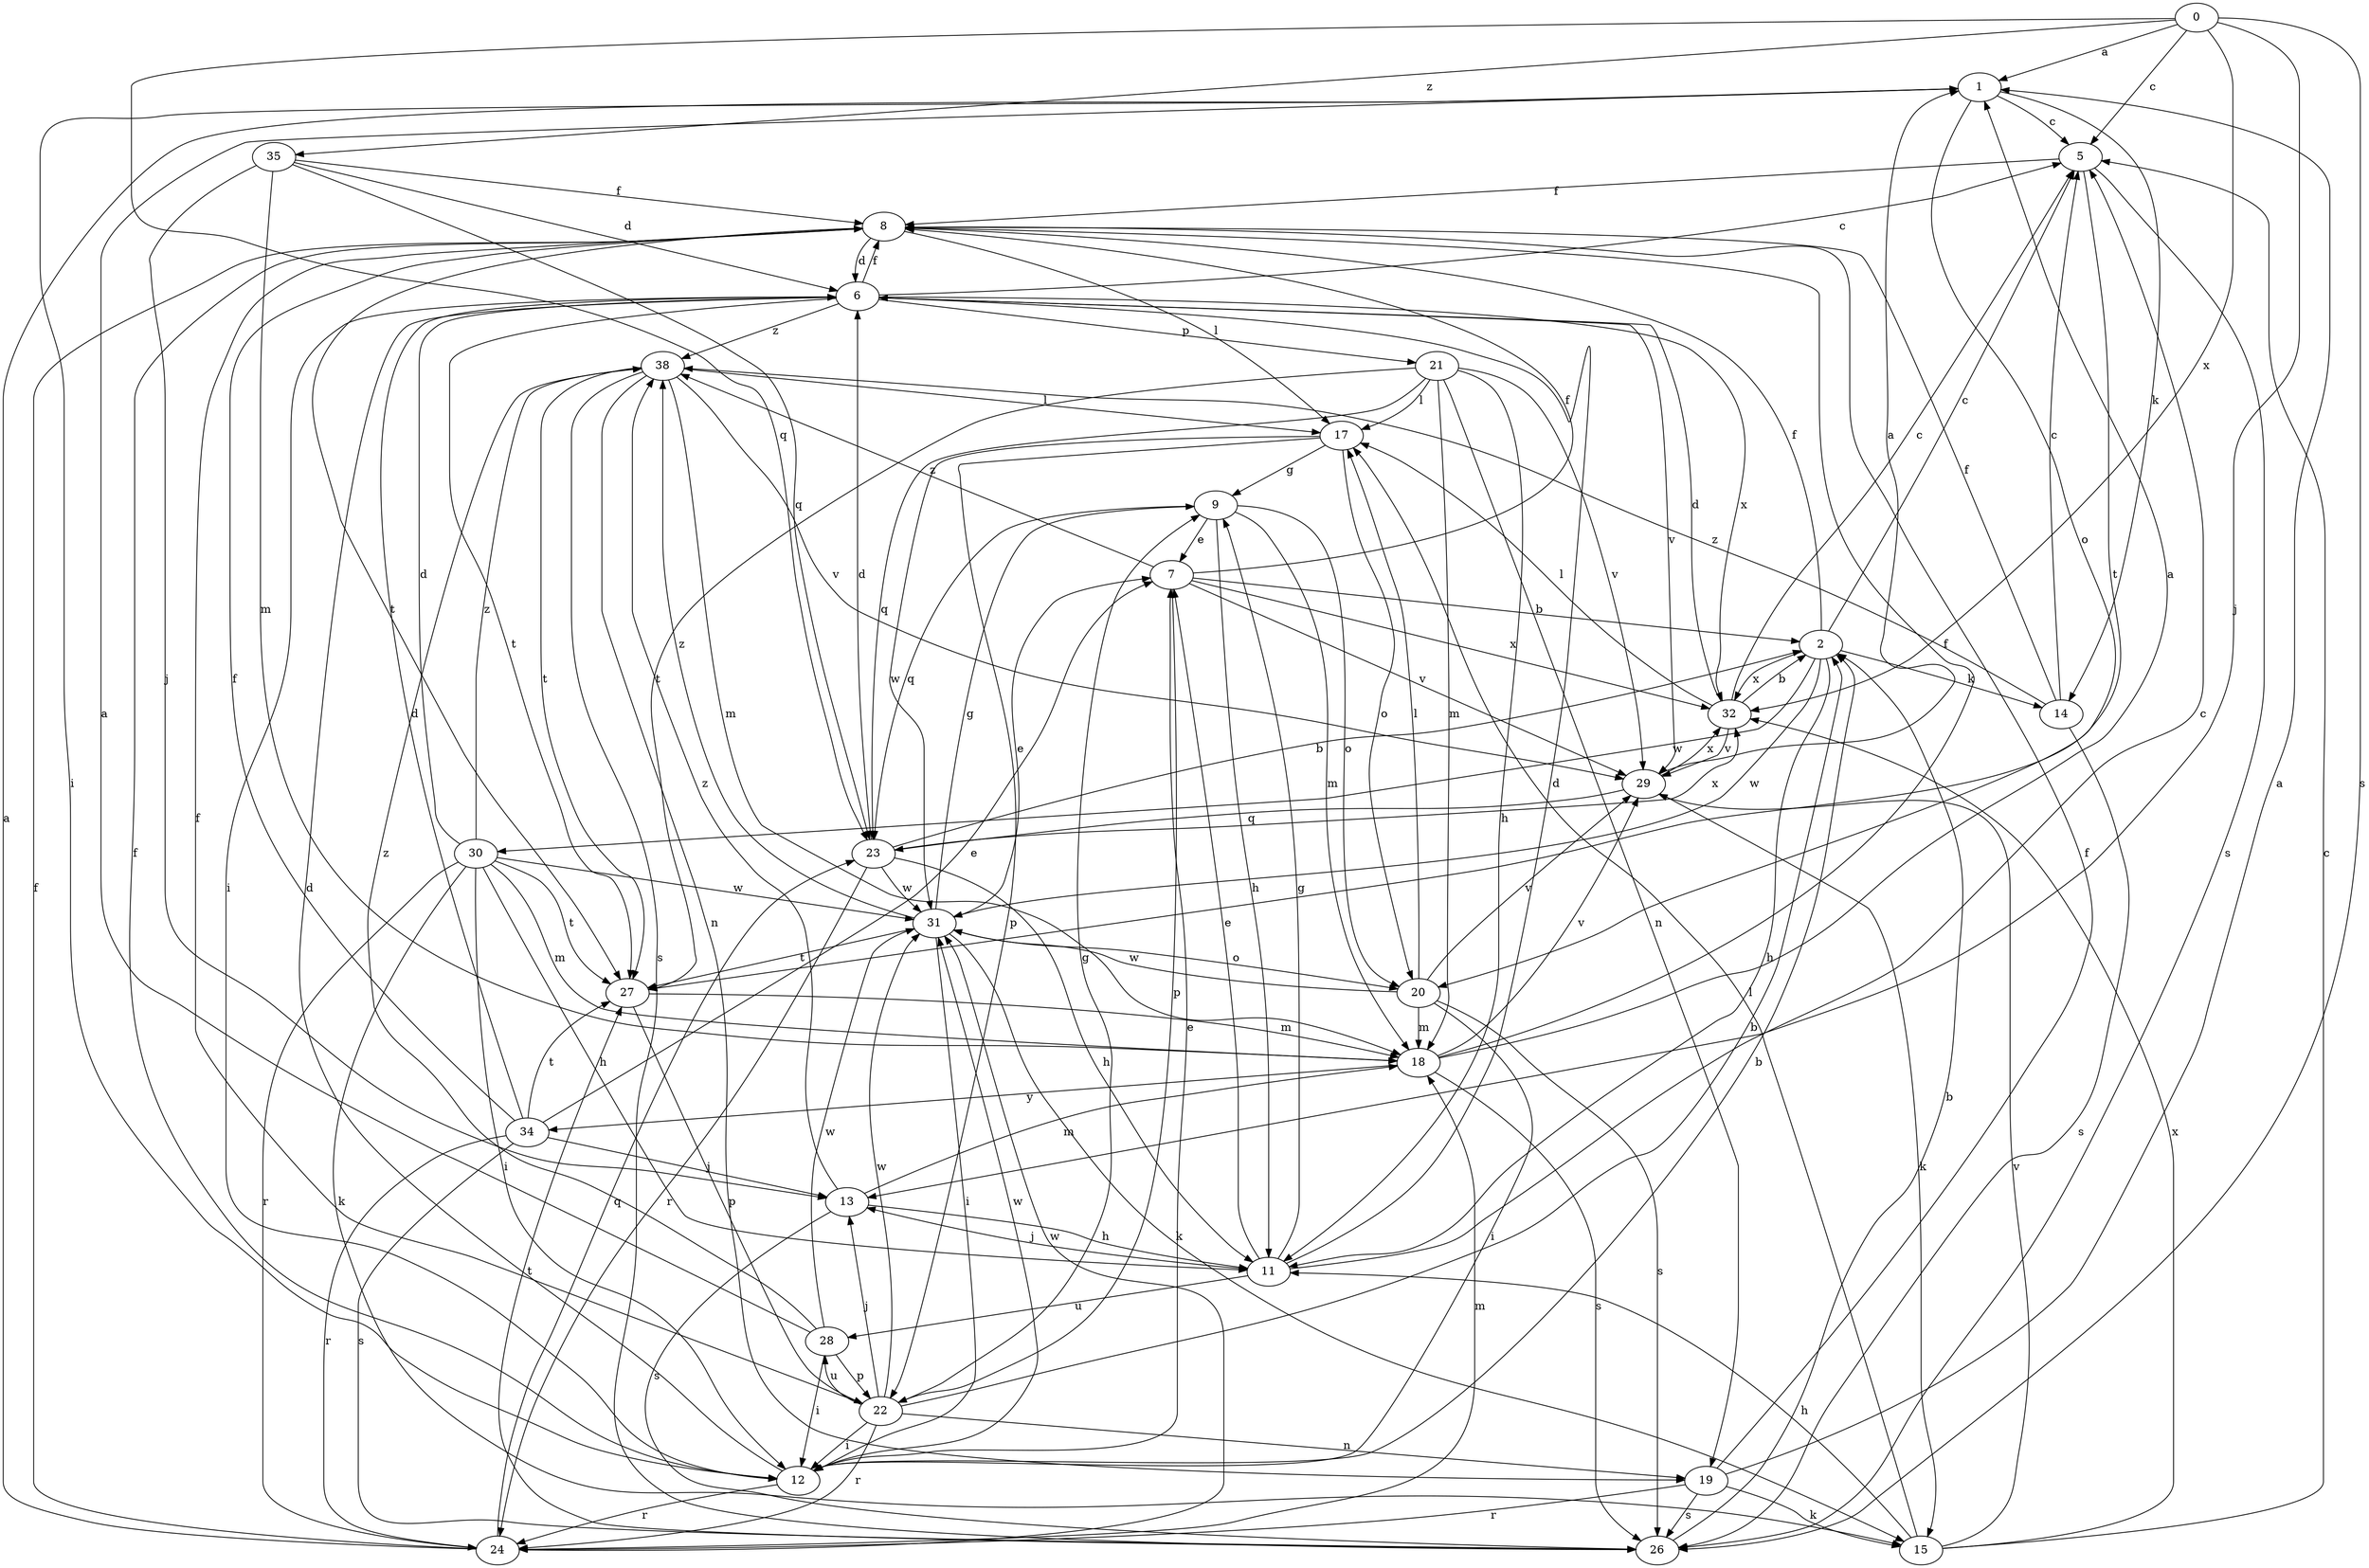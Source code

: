 strict digraph  {
0;
1;
2;
5;
6;
7;
8;
9;
11;
12;
13;
14;
15;
17;
18;
19;
20;
21;
22;
23;
24;
26;
27;
28;
29;
30;
31;
32;
34;
35;
38;
0 -> 1  [label=a];
0 -> 5  [label=c];
0 -> 13  [label=j];
0 -> 23  [label=q];
0 -> 26  [label=s];
0 -> 32  [label=x];
0 -> 35  [label=z];
1 -> 5  [label=c];
1 -> 12  [label=i];
1 -> 14  [label=k];
1 -> 20  [label=o];
2 -> 5  [label=c];
2 -> 8  [label=f];
2 -> 11  [label=h];
2 -> 14  [label=k];
2 -> 30  [label=w];
2 -> 31  [label=w];
2 -> 32  [label=x];
5 -> 8  [label=f];
5 -> 26  [label=s];
5 -> 27  [label=t];
6 -> 5  [label=c];
6 -> 8  [label=f];
6 -> 12  [label=i];
6 -> 21  [label=p];
6 -> 27  [label=t];
6 -> 29  [label=v];
6 -> 32  [label=x];
6 -> 38  [label=z];
7 -> 2  [label=b];
7 -> 8  [label=f];
7 -> 22  [label=p];
7 -> 29  [label=v];
7 -> 32  [label=x];
7 -> 38  [label=z];
8 -> 6  [label=d];
8 -> 17  [label=l];
8 -> 27  [label=t];
9 -> 7  [label=e];
9 -> 11  [label=h];
9 -> 18  [label=m];
9 -> 20  [label=o];
9 -> 23  [label=q];
11 -> 5  [label=c];
11 -> 6  [label=d];
11 -> 7  [label=e];
11 -> 9  [label=g];
11 -> 13  [label=j];
11 -> 28  [label=u];
12 -> 2  [label=b];
12 -> 6  [label=d];
12 -> 7  [label=e];
12 -> 8  [label=f];
12 -> 24  [label=r];
12 -> 31  [label=w];
13 -> 11  [label=h];
13 -> 18  [label=m];
13 -> 26  [label=s];
13 -> 38  [label=z];
14 -> 5  [label=c];
14 -> 8  [label=f];
14 -> 26  [label=s];
14 -> 38  [label=z];
15 -> 5  [label=c];
15 -> 11  [label=h];
15 -> 17  [label=l];
15 -> 29  [label=v];
15 -> 32  [label=x];
17 -> 9  [label=g];
17 -> 20  [label=o];
17 -> 22  [label=p];
17 -> 31  [label=w];
18 -> 1  [label=a];
18 -> 8  [label=f];
18 -> 26  [label=s];
18 -> 29  [label=v];
18 -> 34  [label=y];
19 -> 1  [label=a];
19 -> 8  [label=f];
19 -> 15  [label=k];
19 -> 24  [label=r];
19 -> 26  [label=s];
20 -> 12  [label=i];
20 -> 17  [label=l];
20 -> 18  [label=m];
20 -> 26  [label=s];
20 -> 29  [label=v];
20 -> 31  [label=w];
21 -> 11  [label=h];
21 -> 17  [label=l];
21 -> 18  [label=m];
21 -> 19  [label=n];
21 -> 23  [label=q];
21 -> 27  [label=t];
21 -> 29  [label=v];
22 -> 2  [label=b];
22 -> 8  [label=f];
22 -> 9  [label=g];
22 -> 12  [label=i];
22 -> 13  [label=j];
22 -> 19  [label=n];
22 -> 24  [label=r];
22 -> 28  [label=u];
22 -> 31  [label=w];
23 -> 2  [label=b];
23 -> 6  [label=d];
23 -> 11  [label=h];
23 -> 24  [label=r];
23 -> 31  [label=w];
23 -> 32  [label=x];
24 -> 1  [label=a];
24 -> 8  [label=f];
24 -> 18  [label=m];
24 -> 23  [label=q];
24 -> 31  [label=w];
26 -> 2  [label=b];
26 -> 27  [label=t];
27 -> 18  [label=m];
27 -> 22  [label=p];
28 -> 1  [label=a];
28 -> 12  [label=i];
28 -> 22  [label=p];
28 -> 31  [label=w];
28 -> 38  [label=z];
29 -> 1  [label=a];
29 -> 15  [label=k];
29 -> 23  [label=q];
29 -> 32  [label=x];
30 -> 6  [label=d];
30 -> 11  [label=h];
30 -> 12  [label=i];
30 -> 15  [label=k];
30 -> 18  [label=m];
30 -> 24  [label=r];
30 -> 27  [label=t];
30 -> 31  [label=w];
30 -> 38  [label=z];
31 -> 7  [label=e];
31 -> 9  [label=g];
31 -> 12  [label=i];
31 -> 15  [label=k];
31 -> 20  [label=o];
31 -> 27  [label=t];
31 -> 38  [label=z];
32 -> 2  [label=b];
32 -> 5  [label=c];
32 -> 6  [label=d];
32 -> 17  [label=l];
32 -> 29  [label=v];
34 -> 6  [label=d];
34 -> 7  [label=e];
34 -> 8  [label=f];
34 -> 13  [label=j];
34 -> 24  [label=r];
34 -> 26  [label=s];
34 -> 27  [label=t];
35 -> 6  [label=d];
35 -> 8  [label=f];
35 -> 13  [label=j];
35 -> 18  [label=m];
35 -> 23  [label=q];
38 -> 17  [label=l];
38 -> 18  [label=m];
38 -> 19  [label=n];
38 -> 26  [label=s];
38 -> 27  [label=t];
38 -> 29  [label=v];
}
